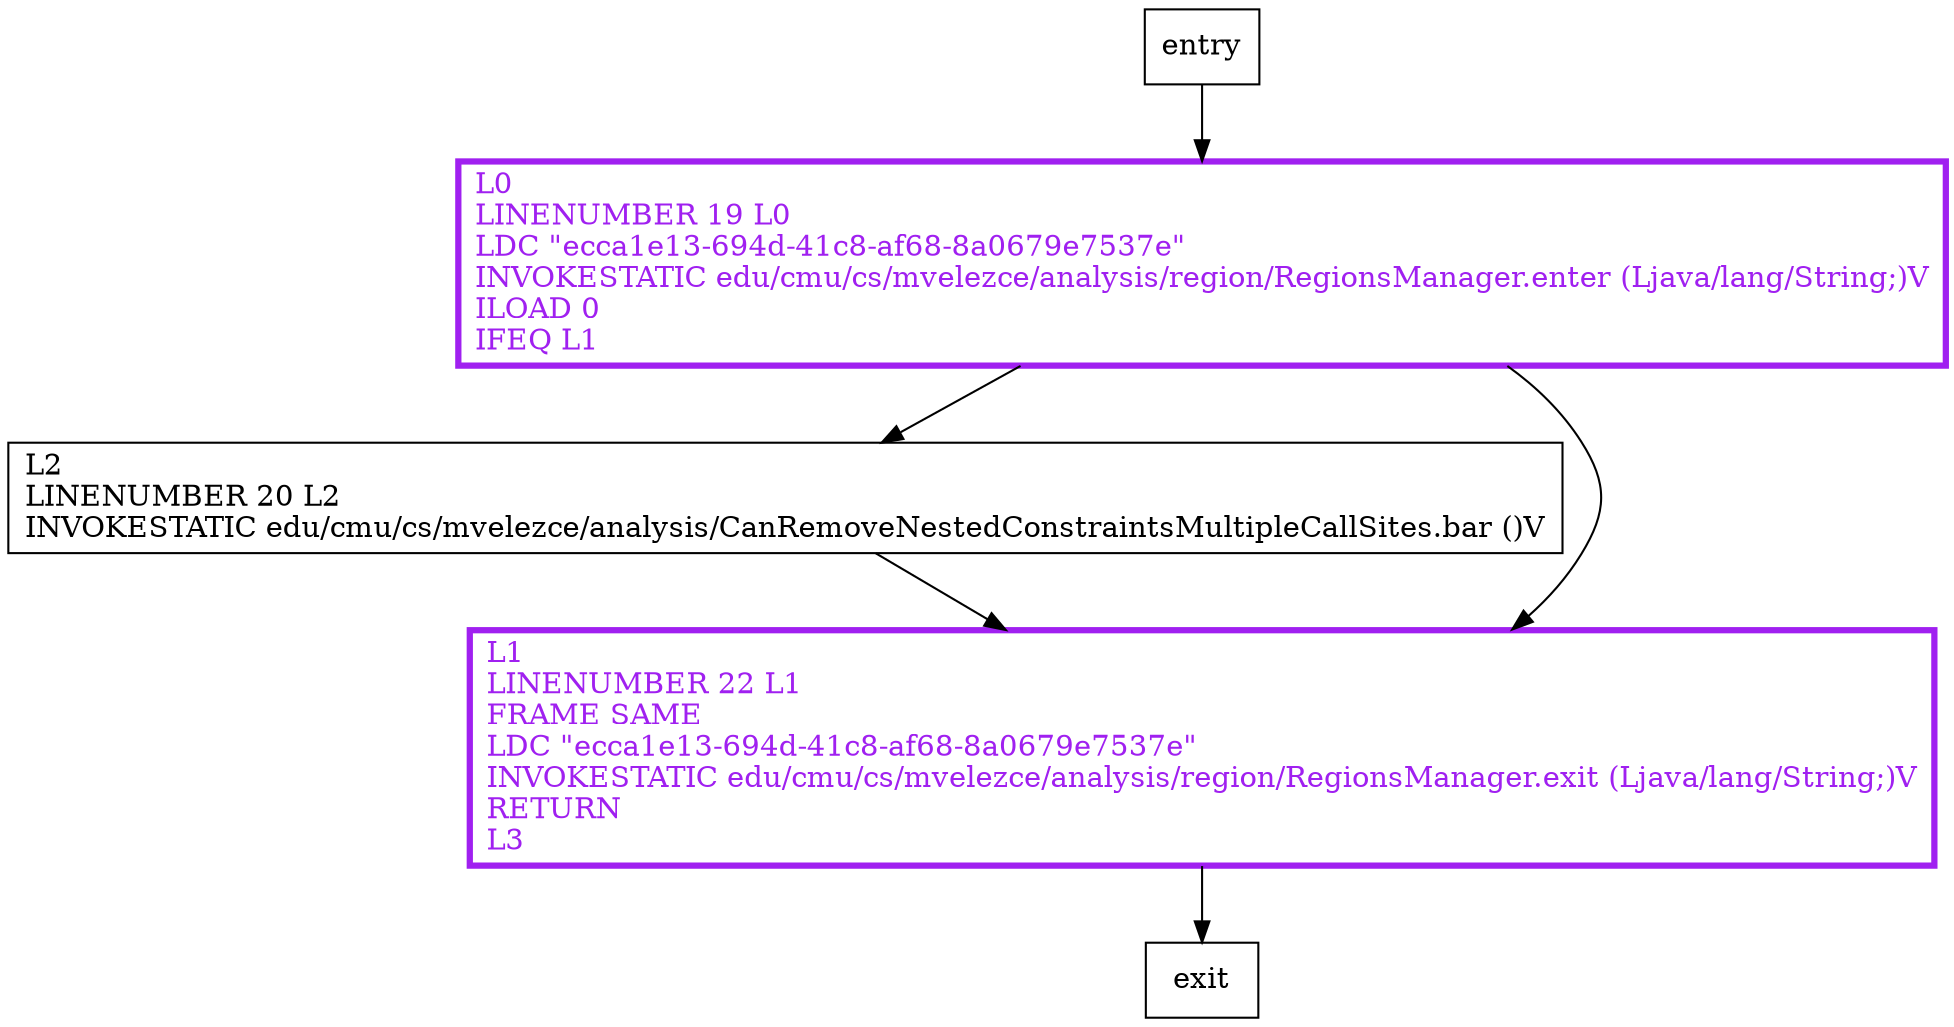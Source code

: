 digraph foo {
node [shape=record];
822110837 [label="L0\lLINENUMBER 19 L0\lLDC \"ecca1e13-694d-41c8-af68-8a0679e7537e\"\lINVOKESTATIC edu/cmu/cs/mvelezce/analysis/region/RegionsManager.enter (Ljava/lang/String;)V\lILOAD 0\lIFEQ L1\l"];
1225926739 [label="L2\lLINENUMBER 20 L2\lINVOKESTATIC edu/cmu/cs/mvelezce/analysis/CanRemoveNestedConstraintsMultipleCallSites.bar ()V\l"];
244838677 [label="L1\lLINENUMBER 22 L1\lFRAME SAME\lLDC \"ecca1e13-694d-41c8-af68-8a0679e7537e\"\lINVOKESTATIC edu/cmu/cs/mvelezce/analysis/region/RegionsManager.exit (Ljava/lang/String;)V\lRETURN\lL3\l"];
entry;
exit;
entry -> 822110837;
822110837 -> 1225926739;
822110837 -> 244838677;
1225926739 -> 244838677;
244838677 -> exit;
822110837[fontcolor="purple", penwidth=3, color="purple"];
244838677[fontcolor="purple", penwidth=3, color="purple"];
}
